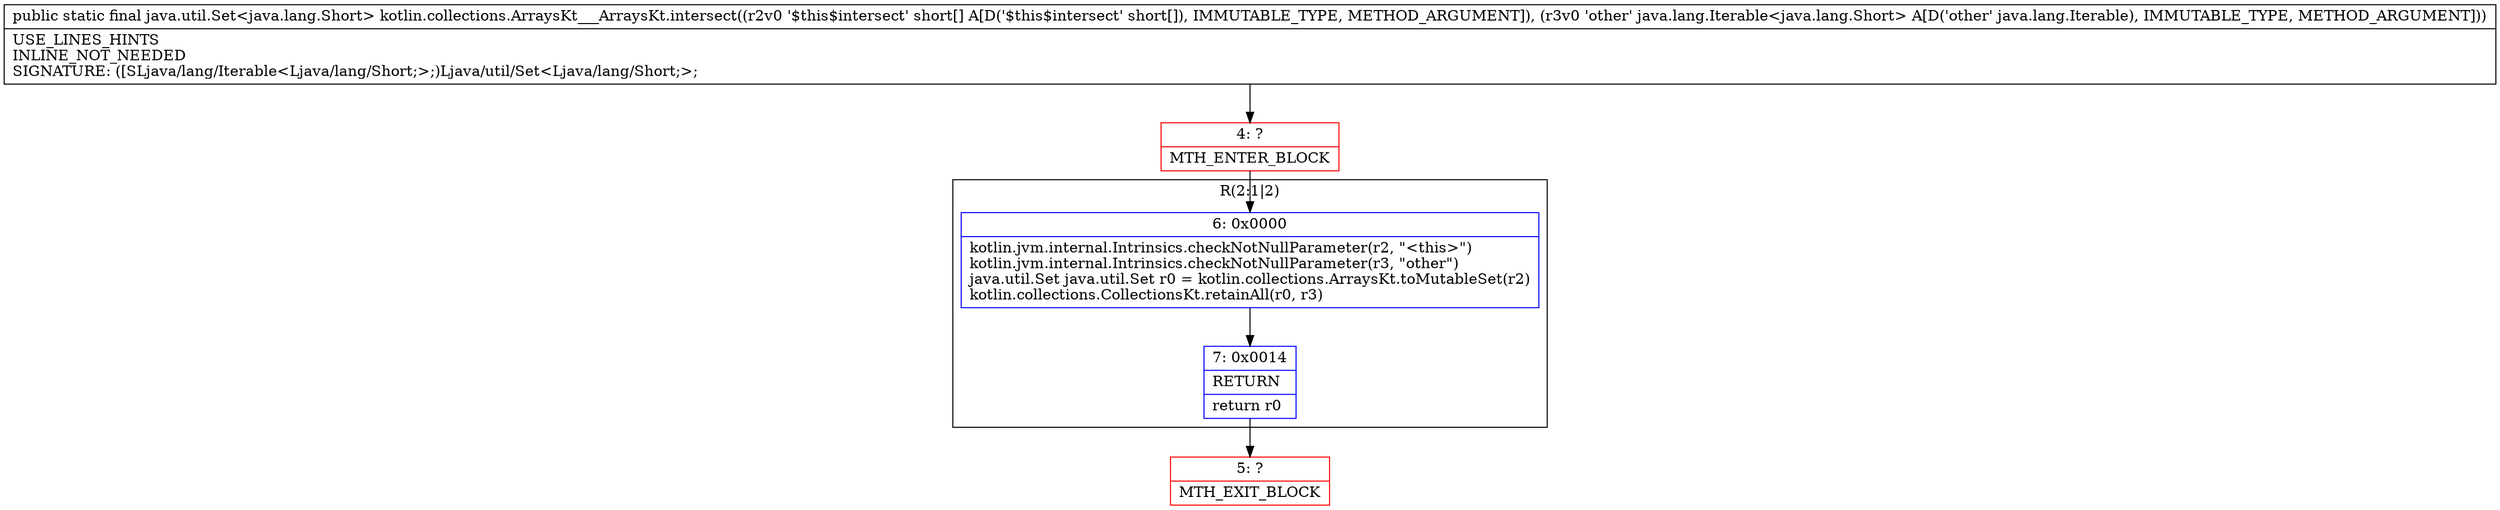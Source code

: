 digraph "CFG forkotlin.collections.ArraysKt___ArraysKt.intersect([SLjava\/lang\/Iterable;)Ljava\/util\/Set;" {
subgraph cluster_Region_1138418665 {
label = "R(2:1|2)";
node [shape=record,color=blue];
Node_6 [shape=record,label="{6\:\ 0x0000|kotlin.jvm.internal.Intrinsics.checkNotNullParameter(r2, \"\<this\>\")\lkotlin.jvm.internal.Intrinsics.checkNotNullParameter(r3, \"other\")\ljava.util.Set java.util.Set r0 = kotlin.collections.ArraysKt.toMutableSet(r2)\lkotlin.collections.CollectionsKt.retainAll(r0, r3)\l}"];
Node_7 [shape=record,label="{7\:\ 0x0014|RETURN\l|return r0\l}"];
}
Node_4 [shape=record,color=red,label="{4\:\ ?|MTH_ENTER_BLOCK\l}"];
Node_5 [shape=record,color=red,label="{5\:\ ?|MTH_EXIT_BLOCK\l}"];
MethodNode[shape=record,label="{public static final java.util.Set\<java.lang.Short\> kotlin.collections.ArraysKt___ArraysKt.intersect((r2v0 '$this$intersect' short[] A[D('$this$intersect' short[]), IMMUTABLE_TYPE, METHOD_ARGUMENT]), (r3v0 'other' java.lang.Iterable\<java.lang.Short\> A[D('other' java.lang.Iterable), IMMUTABLE_TYPE, METHOD_ARGUMENT]))  | USE_LINES_HINTS\lINLINE_NOT_NEEDED\lSIGNATURE: ([SLjava\/lang\/Iterable\<Ljava\/lang\/Short;\>;)Ljava\/util\/Set\<Ljava\/lang\/Short;\>;\l}"];
MethodNode -> Node_4;Node_6 -> Node_7;
Node_7 -> Node_5;
Node_4 -> Node_6;
}

